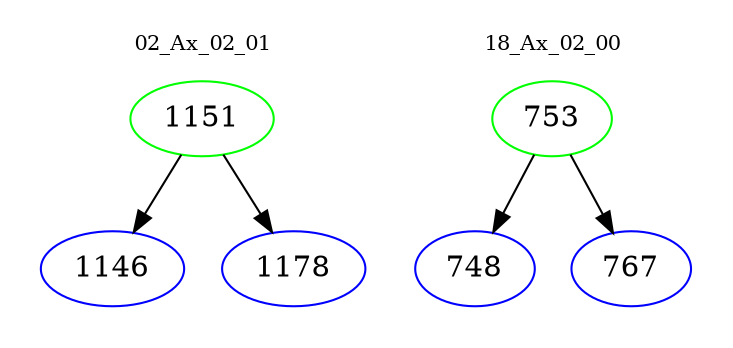 digraph{
subgraph cluster_0 {
color = white
label = "02_Ax_02_01";
fontsize=10;
T0_1151 [label="1151", color="green"]
T0_1151 -> T0_1146 [color="black"]
T0_1146 [label="1146", color="blue"]
T0_1151 -> T0_1178 [color="black"]
T0_1178 [label="1178", color="blue"]
}
subgraph cluster_1 {
color = white
label = "18_Ax_02_00";
fontsize=10;
T1_753 [label="753", color="green"]
T1_753 -> T1_748 [color="black"]
T1_748 [label="748", color="blue"]
T1_753 -> T1_767 [color="black"]
T1_767 [label="767", color="blue"]
}
}
